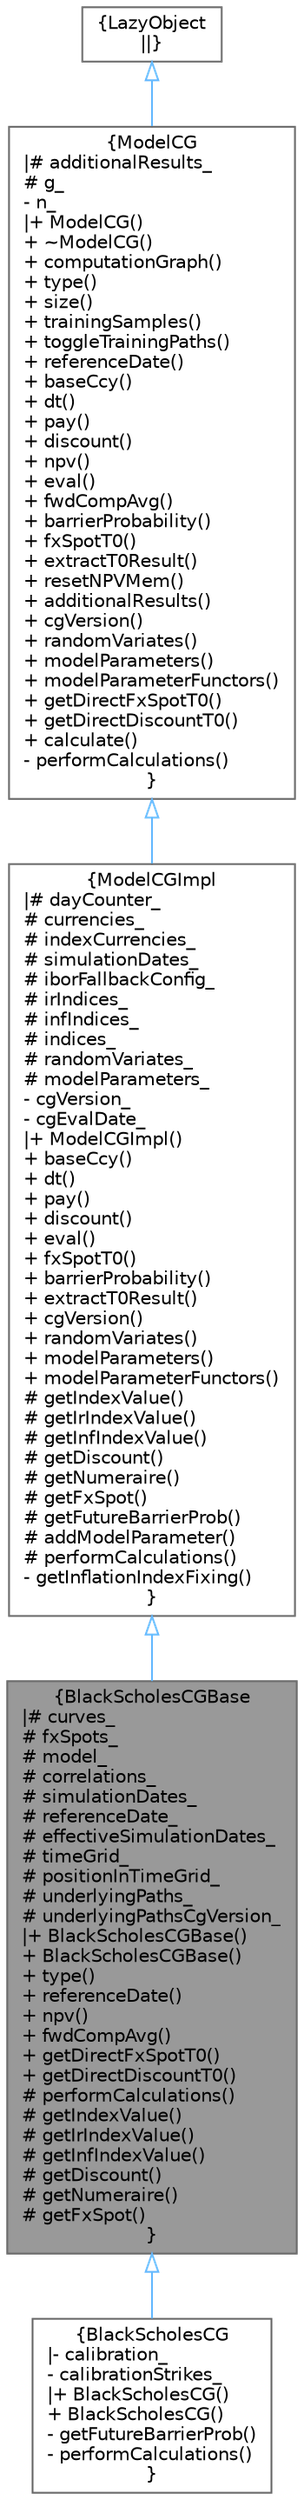 digraph "BlackScholesCGBase"
{
 // INTERACTIVE_SVG=YES
 // LATEX_PDF_SIZE
  bgcolor="transparent";
  edge [fontname=Helvetica,fontsize=10,labelfontname=Helvetica,labelfontsize=10];
  node [fontname=Helvetica,fontsize=10,shape=box,height=0.2,width=0.4];
  Node1 [label="{BlackScholesCGBase\n|# curves_\l# fxSpots_\l# model_\l# correlations_\l# simulationDates_\l# referenceDate_\l# effectiveSimulationDates_\l# timeGrid_\l# positionInTimeGrid_\l# underlyingPaths_\l# underlyingPathsCgVersion_\l|+ BlackScholesCGBase()\l+ BlackScholesCGBase()\l+ type()\l+ referenceDate()\l+ npv()\l+ fwdCompAvg()\l+ getDirectFxSpotT0()\l+ getDirectDiscountT0()\l# performCalculations()\l# getIndexValue()\l# getIrIndexValue()\l# getInfIndexValue()\l# getDiscount()\l# getNumeraire()\l# getFxSpot()\l}",height=0.2,width=0.4,color="gray40", fillcolor="grey60", style="filled", fontcolor="black",tooltip=" "];
  Node2 -> Node1 [dir="back",color="steelblue1",style="solid",arrowtail="onormal"];
  Node2 [label="{ModelCGImpl\n|# dayCounter_\l# currencies_\l# indexCurrencies_\l# simulationDates_\l# iborFallbackConfig_\l# irIndices_\l# infIndices_\l# indices_\l# randomVariates_\l# modelParameters_\l- cgVersion_\l- cgEvalDate_\l|+ ModelCGImpl()\l+ baseCcy()\l+ dt()\l+ pay()\l+ discount()\l+ eval()\l+ fxSpotT0()\l+ barrierProbability()\l+ extractT0Result()\l+ cgVersion()\l+ randomVariates()\l+ modelParameters()\l+ modelParameterFunctors()\l# getIndexValue()\l# getIrIndexValue()\l# getInfIndexValue()\l# getDiscount()\l# getNumeraire()\l# getFxSpot()\l# getFutureBarrierProb()\l# addModelParameter()\l# performCalculations()\l- getInflationIndexFixing()\l}",height=0.2,width=0.4,color="gray40", fillcolor="white", style="filled",URL="$classore_1_1data_1_1_model_c_g_impl.html",tooltip=" "];
  Node3 -> Node2 [dir="back",color="steelblue1",style="solid",arrowtail="onormal"];
  Node3 [label="{ModelCG\n|# additionalResults_\l# g_\l- n_\l|+ ModelCG()\l+ ~ModelCG()\l+ computationGraph()\l+ type()\l+ size()\l+ trainingSamples()\l+ toggleTrainingPaths()\l+ referenceDate()\l+ baseCcy()\l+ dt()\l+ pay()\l+ discount()\l+ npv()\l+ eval()\l+ fwdCompAvg()\l+ barrierProbability()\l+ fxSpotT0()\l+ extractT0Result()\l+ resetNPVMem()\l+ additionalResults()\l+ cgVersion()\l+ randomVariates()\l+ modelParameters()\l+ modelParameterFunctors()\l+ getDirectFxSpotT0()\l+ getDirectDiscountT0()\l+ calculate()\l- performCalculations()\l}",height=0.2,width=0.4,color="gray40", fillcolor="white", style="filled",URL="$classore_1_1data_1_1_model_c_g.html",tooltip=" "];
  Node4 -> Node3 [dir="back",color="steelblue1",style="solid",arrowtail="onormal"];
  Node4 [label="{LazyObject\n||}",height=0.2,width=0.4,color="gray40", fillcolor="white", style="filled",tooltip=" "];
  Node1 -> Node5 [dir="back",color="steelblue1",style="solid",arrowtail="onormal"];
  Node5 [label="{BlackScholesCG\n|- calibration_\l- calibrationStrikes_\l|+ BlackScholesCG()\l+ BlackScholesCG()\l- getFutureBarrierProb()\l- performCalculations()\l}",height=0.2,width=0.4,color="gray40", fillcolor="white", style="filled",URL="$classore_1_1data_1_1_black_scholes_c_g.html",tooltip=" "];
}
